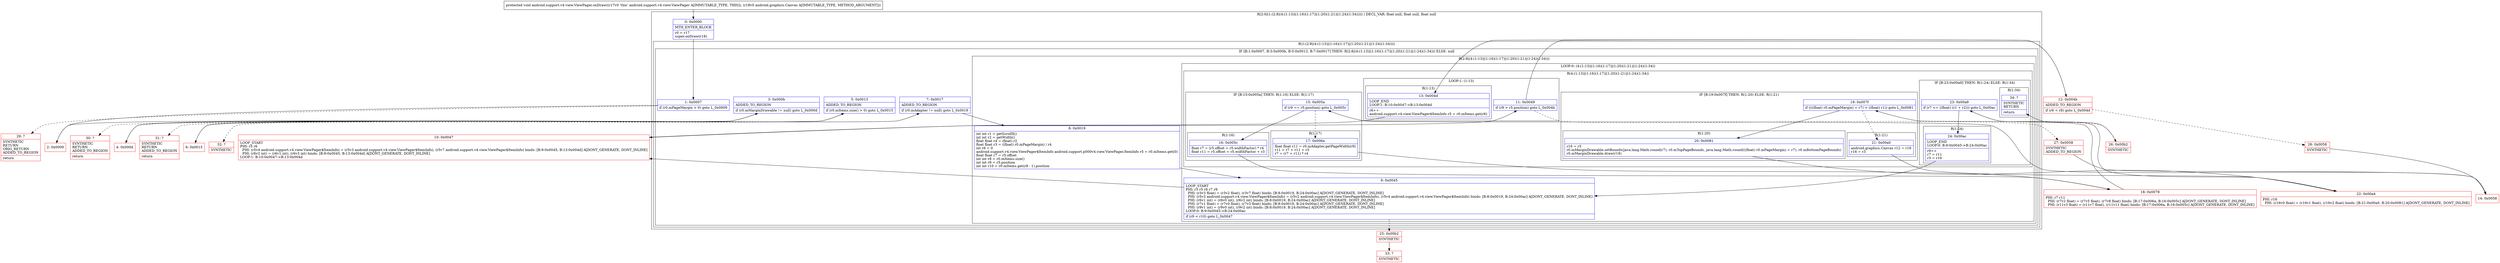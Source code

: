 digraph "CFG forandroid.support.v4.view.ViewPager.onDraw(Landroid\/graphics\/Canvas;)V" {
subgraph cluster_Region_2075715674 {
label = "R(2:0|(1:(2:8|(4:(1:13)|(1:16)(1:17)|(1:20)(1:21)|(1:24)(1:34))))) | DECL_VAR: float null, float null, float null\l";
node [shape=record,color=blue];
Node_0 [shape=record,label="{0\:\ 0x0000|MTH_ENTER_BLOCK\l|r0 = r17\lsuper.onDraw(r18)\l}"];
subgraph cluster_Region_300469724 {
label = "R(1:(2:8|(4:(1:13)|(1:16)(1:17)|(1:20)(1:21)|(1:24)(1:34))))";
node [shape=record,color=blue];
subgraph cluster_IfRegion_964816280 {
label = "IF [B:1:0x0007, B:3:0x000b, B:5:0x0013, B:7:0x0017] THEN: R(2:8|(4:(1:13)|(1:16)(1:17)|(1:20)(1:21)|(1:24)(1:34))) ELSE: null";
node [shape=record,color=blue];
Node_1 [shape=record,label="{1\:\ 0x0007|if (r0.mPageMargin \> 0) goto L_0x0009\l}"];
Node_3 [shape=record,label="{3\:\ 0x000b|ADDED_TO_REGION\l|if (r0.mMarginDrawable != null) goto L_0x000d\l}"];
Node_5 [shape=record,label="{5\:\ 0x0013|ADDED_TO_REGION\l|if (r0.mItems.size() \> 0) goto L_0x0015\l}"];
Node_7 [shape=record,label="{7\:\ 0x0017|ADDED_TO_REGION\l|if (r0.mAdapter != null) goto L_0x0019\l}"];
subgraph cluster_Region_1312674804 {
label = "R(2:8|(4:(1:13)|(1:16)(1:17)|(1:20)(1:21)|(1:24)(1:34)))";
node [shape=record,color=blue];
Node_8 [shape=record,label="{8\:\ 0x0019|int int r1 = getScrollX()\lint int r2 = getWidth()\lfloat float r4 = (float) r2\lfloat float r3 = ((float) r0.mPageMargin) \/ r4\lint r6 = 0\landroid.support.v4.view.ViewPager$ItemInfo android.support.p000v4.view.ViewPager.ItemInfo r5 = r0.mItems.get(0)\lfloat float r7 = r5.offset\lint int r8 = r0.mItems.size()\lint int r9 = r5.position\lint int r10 = r0.mItems.get(r8 \- 1).position\l}"];
subgraph cluster_LoopRegion_1542484487 {
label = "LOOP:0: (4:(1:13)|(1:16)(1:17)|(1:20)(1:21)|(1:24)(1:34))";
node [shape=record,color=blue];
Node_9 [shape=record,label="{9\:\ 0x0045|LOOP_START\lPHI: r3 r5 r6 r7 r9 \l  PHI: (r3v3 float) = (r3v2 float), (r3v7 float) binds: [B:8:0x0019, B:24:0x00ac] A[DONT_GENERATE, DONT_INLINE]\l  PHI: (r5v3 android.support.v4.view.ViewPager$ItemInfo) = (r5v2 android.support.v4.view.ViewPager$ItemInfo), (r5v4 android.support.v4.view.ViewPager$ItemInfo) binds: [B:8:0x0019, B:24:0x00ac] A[DONT_GENERATE, DONT_INLINE]\l  PHI: (r6v1 int) = (r6v0 int), (r6v2 int) binds: [B:8:0x0019, B:24:0x00ac] A[DONT_GENERATE, DONT_INLINE]\l  PHI: (r7v1 float) = (r7v0 float), (r7v3 float) binds: [B:8:0x0019, B:24:0x00ac] A[DONT_GENERATE, DONT_INLINE]\l  PHI: (r9v1 int) = (r9v0 int), (r9v2 int) binds: [B:8:0x0019, B:24:0x00ac] A[DONT_GENERATE, DONT_INLINE]\lLOOP:0: B:9:0x0045\-\>B:24:0x00ac\l|if (r9 \< r10) goto L_0x0047\l}"];
subgraph cluster_Region_1004580478 {
label = "R(4:(1:13)|(1:16)(1:17)|(1:20)(1:21)|(1:24)(1:34))";
node [shape=record,color=blue];
subgraph cluster_LoopRegion_1542916843 {
label = "LOOP:1: (1:13)";
node [shape=record,color=blue];
Node_11 [shape=record,label="{11\:\ 0x0049|if (r9 \> r5.position) goto L_0x004b\l}"];
subgraph cluster_Region_920032963 {
label = "R(1:13)";
node [shape=record,color=blue];
Node_13 [shape=record,label="{13\:\ 0x004d|LOOP_END\lLOOP:1: B:10:0x0047\-\>B:13:0x004d\l|r6++\landroid.support.v4.view.ViewPager$ItemInfo r5 = r0.mItems.get(r6)\l}"];
}
}
subgraph cluster_IfRegion_904800649 {
label = "IF [B:15:0x005a] THEN: R(1:16) ELSE: R(1:17)";
node [shape=record,color=blue];
Node_15 [shape=record,label="{15\:\ 0x005a|if (r9 == r5.position) goto L_0x005c\l}"];
subgraph cluster_Region_595950471 {
label = "R(1:16)";
node [shape=record,color=blue];
Node_16 [shape=record,label="{16\:\ 0x005c|float r7 = (r5.offset + r5.widthFactor) * r4\lfloat r11 = r5.offset + r5.widthFactor + r3\l}"];
}
subgraph cluster_Region_50835056 {
label = "R(1:17)";
node [shape=record,color=blue];
Node_17 [shape=record,label="{17\:\ 0x006a|float float r11 = r0.mAdapter.getPageWidth(r9)\lr11 = r7 + r11 + r3\lr7 = (r7 + r11) * r4\l}"];
}
}
subgraph cluster_IfRegion_880950071 {
label = "IF [B:19:0x007f] THEN: R(1:20) ELSE: R(1:21)";
node [shape=record,color=blue];
Node_19 [shape=record,label="{19\:\ 0x007f|if ((((float) r0.mPageMargin) + r7) \> ((float) r1)) goto L_0x0081\l}"];
subgraph cluster_Region_13490003 {
label = "R(1:20)";
node [shape=record,color=blue];
Node_20 [shape=record,label="{20\:\ 0x0081|r16 = r3\lr0.mMarginDrawable.setBounds(java.lang.Math.round(r7), r0.mTopPageBounds, java.lang.Math.round(((float) r0.mPageMargin) + r7), r0.mBottomPageBounds)\lr0.mMarginDrawable.draw(r18)\l}"];
}
subgraph cluster_Region_144493966 {
label = "R(1:21)";
node [shape=record,color=blue];
Node_21 [shape=record,label="{21\:\ 0x00a0|android.graphics.Canvas r12 = r18\lr16 = r3\l}"];
}
}
subgraph cluster_IfRegion_1961512719 {
label = "IF [B:23:0x00a9] THEN: R(1:24) ELSE: R(1:34)";
node [shape=record,color=blue];
Node_23 [shape=record,label="{23\:\ 0x00a9|if (r7 \<= ((float) (r1 + r2))) goto L_0x00ac\l}"];
subgraph cluster_Region_645494436 {
label = "R(1:24)";
node [shape=record,color=blue];
Node_24 [shape=record,label="{24\:\ 0x00ac|LOOP_END\lLOOP:0: B:9:0x0045\-\>B:24:0x00ac\l|r9++\lr7 = r11\lr3 = r16\l}"];
}
subgraph cluster_Region_128346976 {
label = "R(1:34)";
node [shape=record,color=blue];
Node_34 [shape=record,label="{34\:\ ?|SYNTHETIC\lRETURN\l|return\l}"];
}
}
}
}
}
}
}
}
Node_2 [shape=record,color=red,label="{2\:\ 0x0009}"];
Node_4 [shape=record,color=red,label="{4\:\ 0x000d}"];
Node_6 [shape=record,color=red,label="{6\:\ 0x0015}"];
Node_10 [shape=record,color=red,label="{10\:\ 0x0047|LOOP_START\lPHI: r5 r6 \l  PHI: (r5v4 android.support.v4.view.ViewPager$ItemInfo) = (r5v3 android.support.v4.view.ViewPager$ItemInfo), (r5v7 android.support.v4.view.ViewPager$ItemInfo) binds: [B:9:0x0045, B:13:0x004d] A[DONT_GENERATE, DONT_INLINE]\l  PHI: (r6v2 int) = (r6v1 int), (r6v3 int) binds: [B:9:0x0045, B:13:0x004d] A[DONT_GENERATE, DONT_INLINE]\lLOOP:1: B:10:0x0047\-\>B:13:0x004d\l}"];
Node_12 [shape=record,color=red,label="{12\:\ 0x004b|ADDED_TO_REGION\l|if (r6 \< r8) goto L_0x004d\l}"];
Node_14 [shape=record,color=red,label="{14\:\ 0x0058}"];
Node_18 [shape=record,color=red,label="{18\:\ 0x0078|PHI: r7 r11 \l  PHI: (r7v2 float) = (r7v5 float), (r7v8 float) binds: [B:17:0x006a, B:16:0x005c] A[DONT_GENERATE, DONT_INLINE]\l  PHI: (r11v3 float) = (r11v7 float), (r11v11 float) binds: [B:17:0x006a, B:16:0x005c] A[DONT_GENERATE, DONT_INLINE]\l}"];
Node_22 [shape=record,color=red,label="{22\:\ 0x00a4|PHI: r16 \l  PHI: (r16v0 float) = (r16v1 float), (r16v2 float) binds: [B:21:0x00a0, B:20:0x0081] A[DONT_GENERATE, DONT_INLINE]\l}"];
Node_25 [shape=record,color=red,label="{25\:\ 0x00b2|SYNTHETIC\l}"];
Node_26 [shape=record,color=red,label="{26\:\ 0x00b2|SYNTHETIC\l}"];
Node_27 [shape=record,color=red,label="{27\:\ 0x0058|SYNTHETIC\lADDED_TO_REGION\l}"];
Node_28 [shape=record,color=red,label="{28\:\ 0x0058|SYNTHETIC\l}"];
Node_29 [shape=record,color=red,label="{29\:\ ?|SYNTHETIC\lRETURN\lORIG_RETURN\lADDED_TO_REGION\l|return\l}"];
Node_30 [shape=record,color=red,label="{30\:\ ?|SYNTHETIC\lRETURN\lADDED_TO_REGION\l|return\l}"];
Node_31 [shape=record,color=red,label="{31\:\ ?|SYNTHETIC\lRETURN\lADDED_TO_REGION\l|return\l}"];
Node_32 [shape=record,color=red,label="{32\:\ ?|SYNTHETIC\l}"];
Node_33 [shape=record,color=red,label="{33\:\ ?|SYNTHETIC\l}"];
MethodNode[shape=record,label="{protected void android.support.v4.view.ViewPager.onDraw((r17v0 'this' android.support.v4.view.ViewPager A[IMMUTABLE_TYPE, THIS]), (r18v0 android.graphics.Canvas A[IMMUTABLE_TYPE, METHOD_ARGUMENT])) }"];
MethodNode -> Node_0;
Node_0 -> Node_1;
Node_1 -> Node_2;
Node_1 -> Node_29[style=dashed];
Node_3 -> Node_4;
Node_3 -> Node_30[style=dashed];
Node_5 -> Node_6;
Node_5 -> Node_31[style=dashed];
Node_7 -> Node_8;
Node_7 -> Node_32[style=dashed];
Node_8 -> Node_9;
Node_9 -> Node_10;
Node_9 -> Node_25[style=dashed];
Node_11 -> Node_12;
Node_11 -> Node_27[style=dashed];
Node_13 -> Node_10;
Node_15 -> Node_16;
Node_15 -> Node_17[style=dashed];
Node_16 -> Node_18;
Node_17 -> Node_18;
Node_19 -> Node_20;
Node_19 -> Node_21[style=dashed];
Node_20 -> Node_22;
Node_21 -> Node_22;
Node_23 -> Node_24;
Node_23 -> Node_26[style=dashed];
Node_24 -> Node_9;
Node_2 -> Node_3;
Node_4 -> Node_5;
Node_6 -> Node_7;
Node_10 -> Node_11;
Node_12 -> Node_13;
Node_12 -> Node_28[style=dashed];
Node_14 -> Node_15;
Node_18 -> Node_19;
Node_22 -> Node_23;
Node_25 -> Node_33;
Node_26 -> Node_34;
Node_27 -> Node_14;
Node_28 -> Node_14;
}

